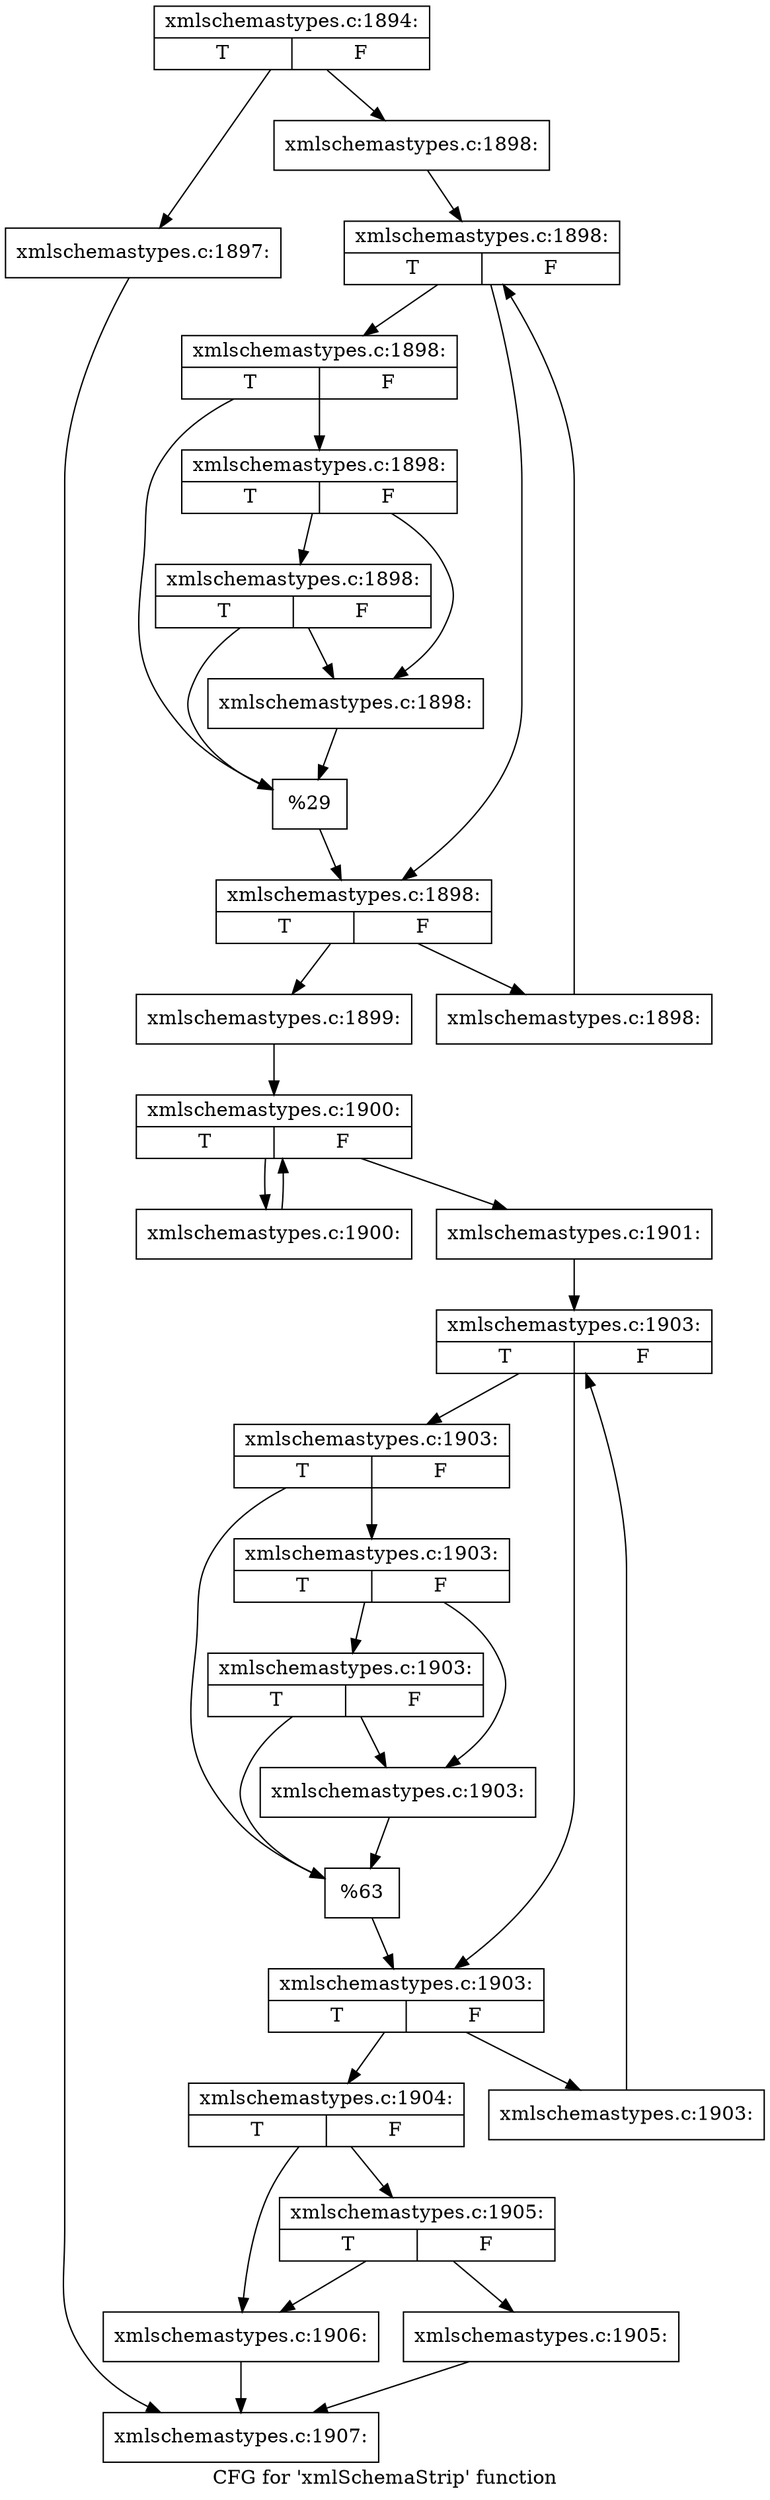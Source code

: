 digraph "CFG for 'xmlSchemaStrip' function" {
	label="CFG for 'xmlSchemaStrip' function";

	Node0x590dfb0 [shape=record,label="{xmlschemastypes.c:1894:|{<s0>T|<s1>F}}"];
	Node0x590dfb0 -> Node0x5929e00;
	Node0x590dfb0 -> Node0x5929e50;
	Node0x5929e00 [shape=record,label="{xmlschemastypes.c:1897:}"];
	Node0x5929e00 -> Node0x5929240;
	Node0x5929e50 [shape=record,label="{xmlschemastypes.c:1898:}"];
	Node0x5929e50 -> Node0x592a280;
	Node0x592a280 [shape=record,label="{xmlschemastypes.c:1898:|{<s0>T|<s1>F}}"];
	Node0x592a280 -> Node0x592a530;
	Node0x592a280 -> Node0x592a4e0;
	Node0x592a530 [shape=record,label="{xmlschemastypes.c:1898:|{<s0>T|<s1>F}}"];
	Node0x592a530 -> Node0x592a900;
	Node0x592a530 -> Node0x592a9a0;
	Node0x592a9a0 [shape=record,label="{xmlschemastypes.c:1898:|{<s0>T|<s1>F}}"];
	Node0x592a9a0 -> Node0x592ac00;
	Node0x592a9a0 -> Node0x592a950;
	Node0x592ac00 [shape=record,label="{xmlschemastypes.c:1898:|{<s0>T|<s1>F}}"];
	Node0x592ac00 -> Node0x592a900;
	Node0x592ac00 -> Node0x592a950;
	Node0x592a950 [shape=record,label="{xmlschemastypes.c:1898:}"];
	Node0x592a950 -> Node0x592a900;
	Node0x592a900 [shape=record,label="{%29}"];
	Node0x592a900 -> Node0x592a4e0;
	Node0x592a4e0 [shape=record,label="{xmlschemastypes.c:1898:|{<s0>T|<s1>F}}"];
	Node0x592a4e0 -> Node0x592b0b0;
	Node0x592a4e0 -> Node0x592a460;
	Node0x592b0b0 [shape=record,label="{xmlschemastypes.c:1898:}"];
	Node0x592b0b0 -> Node0x592a280;
	Node0x592a460 [shape=record,label="{xmlschemastypes.c:1899:}"];
	Node0x592a460 -> Node0x592b800;
	Node0x592b800 [shape=record,label="{xmlschemastypes.c:1900:|{<s0>T|<s1>F}}"];
	Node0x592b800 -> Node0x592bcb0;
	Node0x592b800 -> Node0x592ba20;
	Node0x592bcb0 [shape=record,label="{xmlschemastypes.c:1900:}"];
	Node0x592bcb0 -> Node0x592b800;
	Node0x592ba20 [shape=record,label="{xmlschemastypes.c:1901:}"];
	Node0x592ba20 -> Node0x592c220;
	Node0x592c220 [shape=record,label="{xmlschemastypes.c:1903:|{<s0>T|<s1>F}}"];
	Node0x592c220 -> Node0x592c510;
	Node0x592c220 -> Node0x592c4c0;
	Node0x592c510 [shape=record,label="{xmlschemastypes.c:1903:|{<s0>T|<s1>F}}"];
	Node0x592c510 -> Node0x592c850;
	Node0x592c510 -> Node0x592c8f0;
	Node0x592c8f0 [shape=record,label="{xmlschemastypes.c:1903:|{<s0>T|<s1>F}}"];
	Node0x592c8f0 -> Node0x592cb50;
	Node0x592c8f0 -> Node0x592c8a0;
	Node0x592cb50 [shape=record,label="{xmlschemastypes.c:1903:|{<s0>T|<s1>F}}"];
	Node0x592cb50 -> Node0x592c850;
	Node0x592cb50 -> Node0x592c8a0;
	Node0x592c8a0 [shape=record,label="{xmlschemastypes.c:1903:}"];
	Node0x592c8a0 -> Node0x592c850;
	Node0x592c850 [shape=record,label="{%63}"];
	Node0x592c850 -> Node0x592c4c0;
	Node0x592c4c0 [shape=record,label="{xmlschemastypes.c:1903:|{<s0>T|<s1>F}}"];
	Node0x592c4c0 -> Node0x592d000;
	Node0x592c4c0 -> Node0x592c440;
	Node0x592d000 [shape=record,label="{xmlschemastypes.c:1903:}"];
	Node0x592d000 -> Node0x592c220;
	Node0x592c440 [shape=record,label="{xmlschemastypes.c:1904:|{<s0>T|<s1>F}}"];
	Node0x592c440 -> Node0x592d8c0;
	Node0x592c440 -> Node0x592d870;
	Node0x592d8c0 [shape=record,label="{xmlschemastypes.c:1905:|{<s0>T|<s1>F}}"];
	Node0x592d8c0 -> Node0x592d820;
	Node0x592d8c0 -> Node0x592d870;
	Node0x592d820 [shape=record,label="{xmlschemastypes.c:1905:}"];
	Node0x592d820 -> Node0x5929240;
	Node0x592d870 [shape=record,label="{xmlschemastypes.c:1906:}"];
	Node0x592d870 -> Node0x5929240;
	Node0x5929240 [shape=record,label="{xmlschemastypes.c:1907:}"];
}
